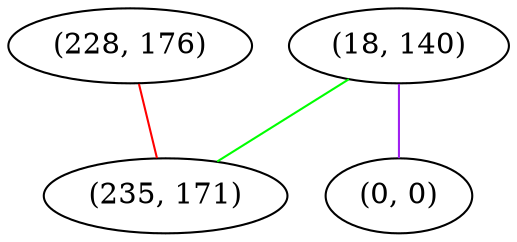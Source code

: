 graph "" {
"(228, 176)";
"(18, 140)";
"(0, 0)";
"(235, 171)";
"(228, 176)" -- "(235, 171)"  [color=red, key=0, weight=1];
"(18, 140)" -- "(0, 0)"  [color=purple, key=0, weight=4];
"(18, 140)" -- "(235, 171)"  [color=green, key=0, weight=2];
}
